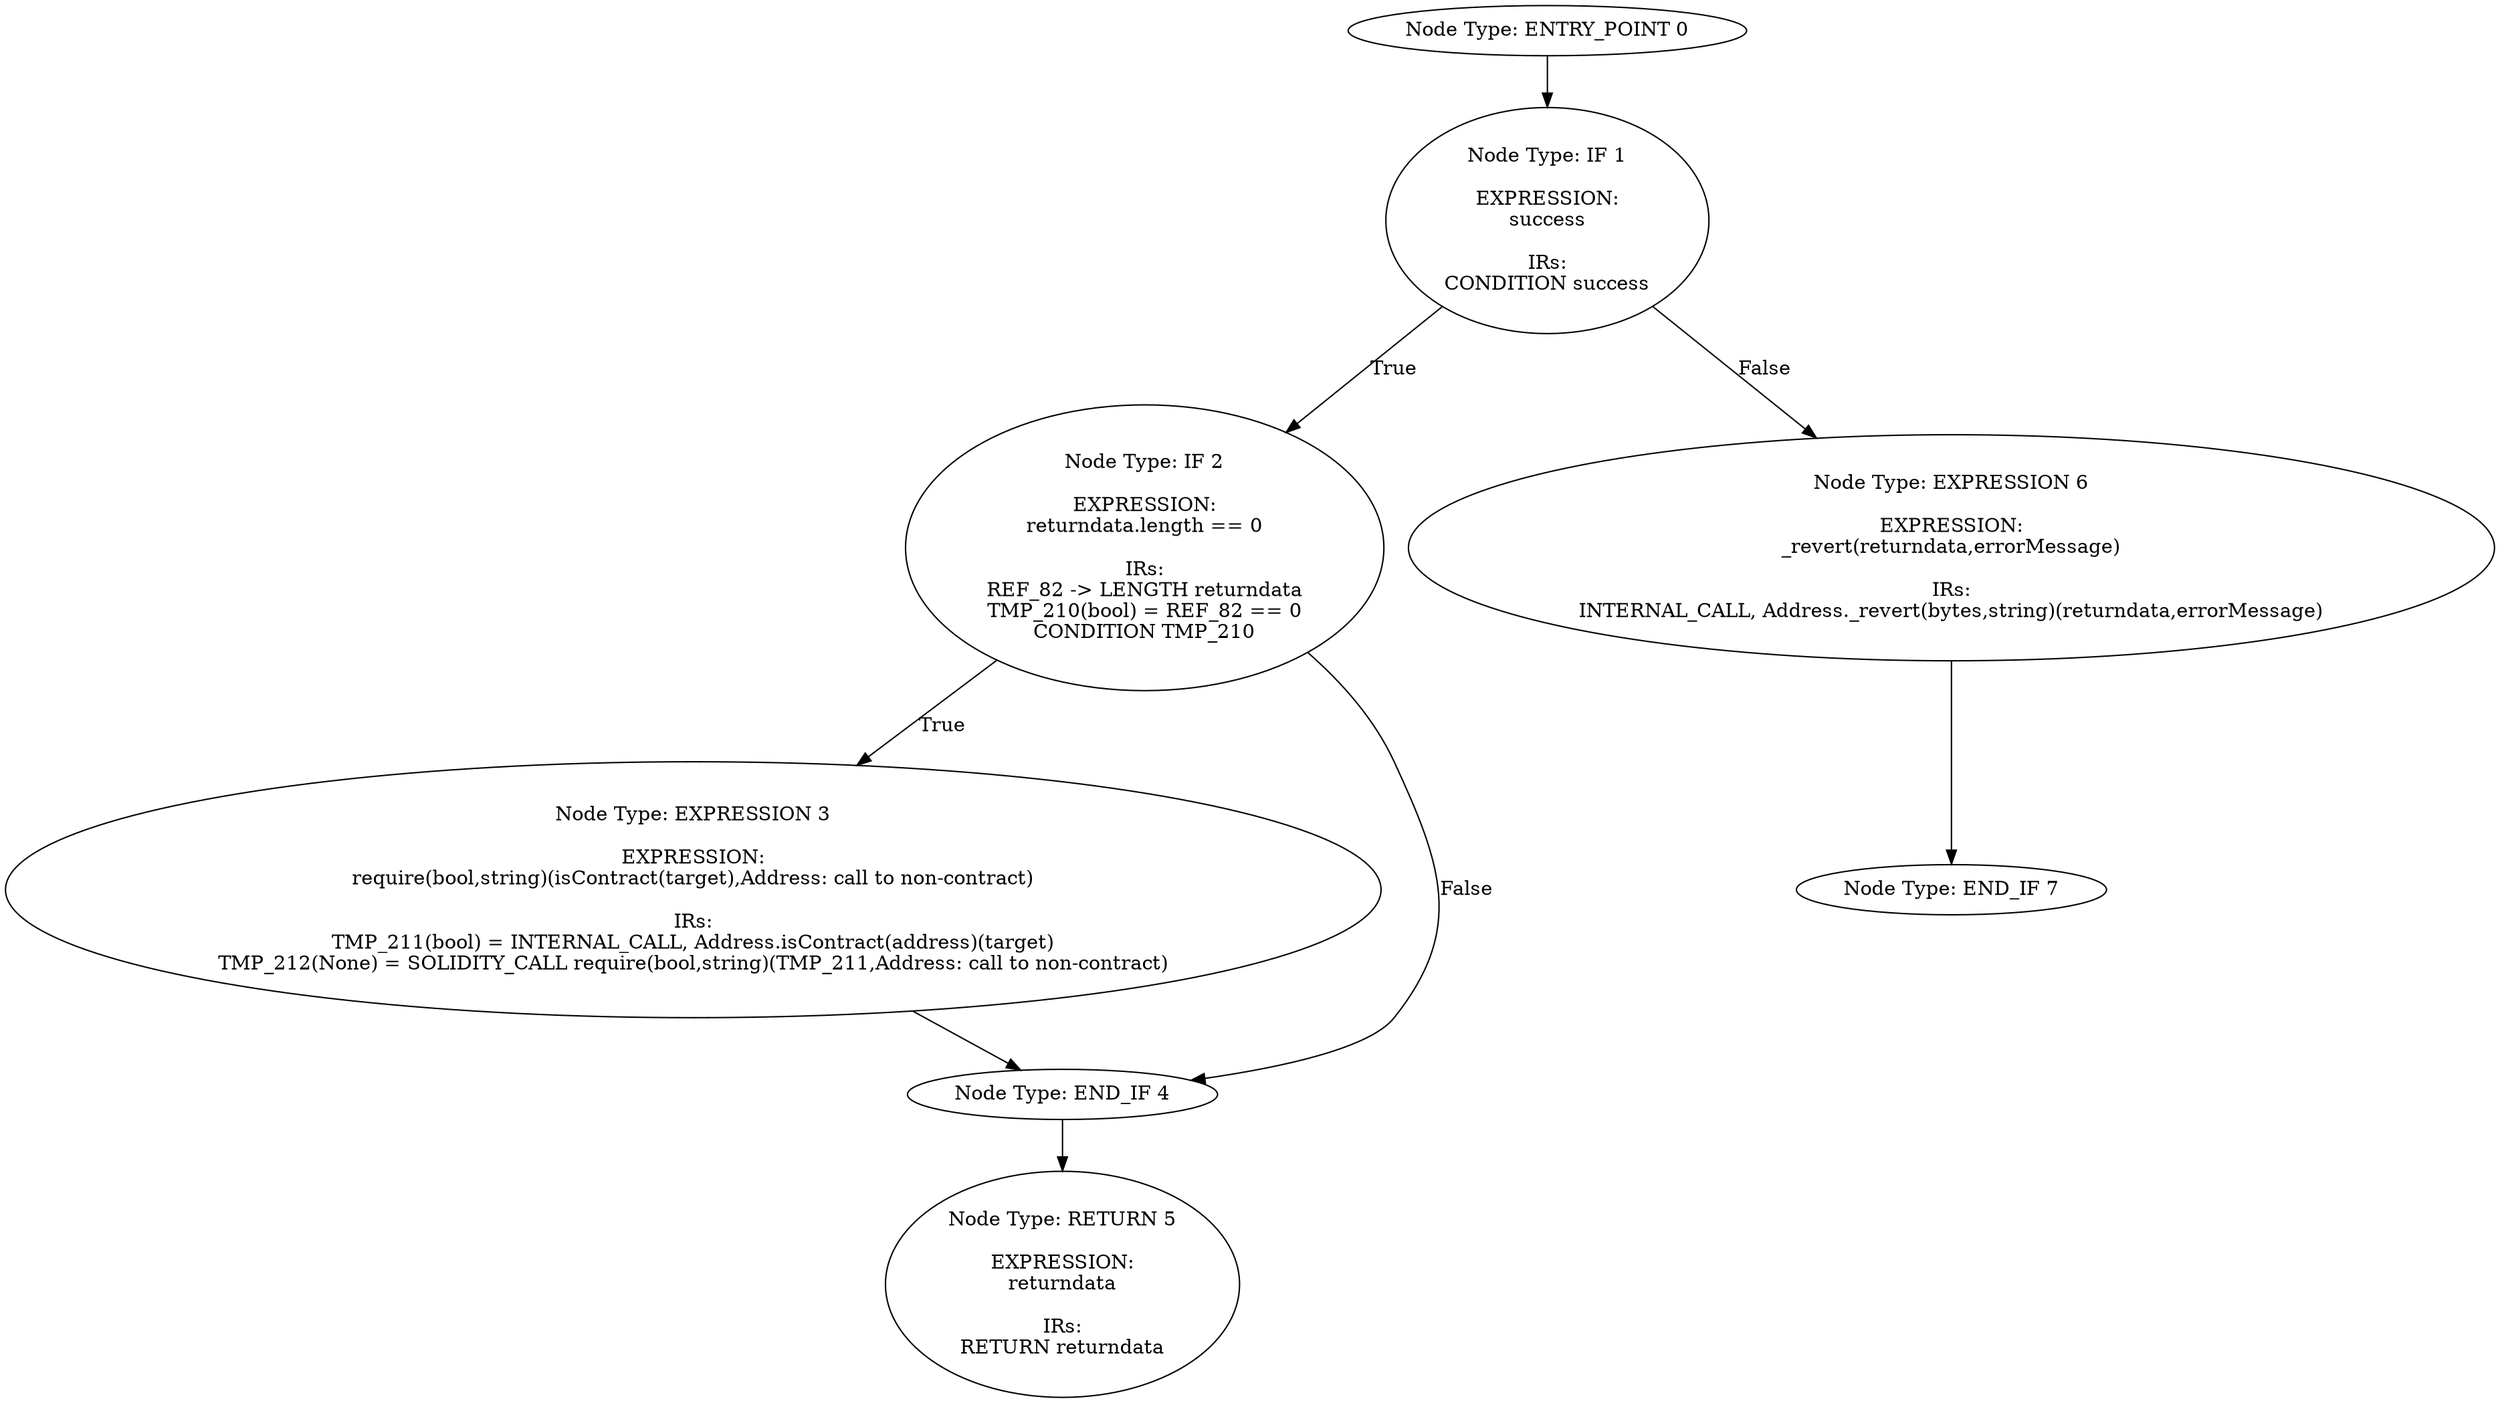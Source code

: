 digraph{
0[label="Node Type: ENTRY_POINT 0
"];
0->1;
1[label="Node Type: IF 1

EXPRESSION:
success

IRs:
CONDITION success"];
1->2[label="True"];
1->6[label="False"];
2[label="Node Type: IF 2

EXPRESSION:
returndata.length == 0

IRs:
REF_82 -> LENGTH returndata
TMP_210(bool) = REF_82 == 0
CONDITION TMP_210"];
2->3[label="True"];
2->4[label="False"];
3[label="Node Type: EXPRESSION 3

EXPRESSION:
require(bool,string)(isContract(target),Address: call to non-contract)

IRs:
TMP_211(bool) = INTERNAL_CALL, Address.isContract(address)(target)
TMP_212(None) = SOLIDITY_CALL require(bool,string)(TMP_211,Address: call to non-contract)"];
3->4;
4[label="Node Type: END_IF 4
"];
4->5;
5[label="Node Type: RETURN 5

EXPRESSION:
returndata

IRs:
RETURN returndata"];
6[label="Node Type: EXPRESSION 6

EXPRESSION:
_revert(returndata,errorMessage)

IRs:
INTERNAL_CALL, Address._revert(bytes,string)(returndata,errorMessage)"];
6->7;
7[label="Node Type: END_IF 7
"];
}
